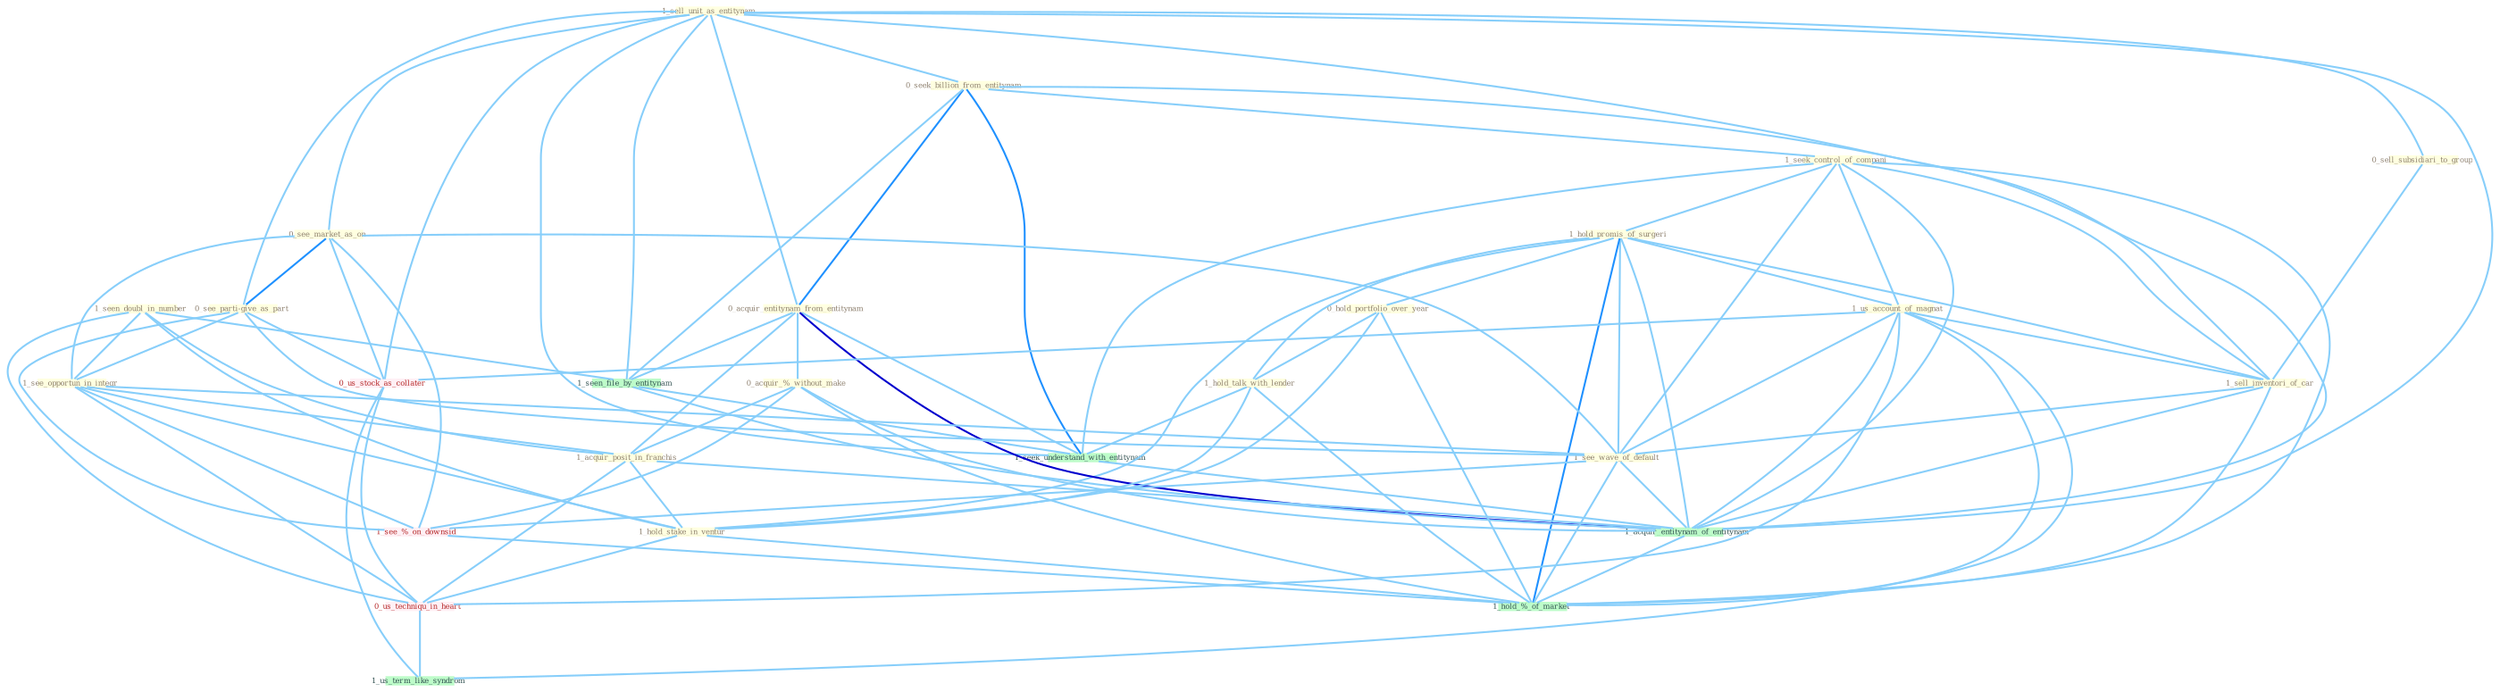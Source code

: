 Graph G{ 
    node
    [shape=polygon,style=filled,width=.5,height=.06,color="#BDFCC9",fixedsize=true,fontsize=4,
    fontcolor="#2f4f4f"];
    {node
    [color="#ffffe0", fontcolor="#8b7d6b"] "1_sell_unit_as_entitynam " "0_seek_billion_from_entitynam " "1_seek_control_of_compani " "1_hold_promis_of_surgeri " "0_see_market_as_on " "0_see_parti-give_as_part " "0_acquir_entitynam_from_entitynam " "0_hold_portfolio_over_year " "1_hold_talk_with_lender " "1_seen_doubl_in_number " "1_see_opportun_in_integr " "0_sell_subsidiari_to_group " "1_us_account_of_magnat " "1_sell_inventori_of_car " "0_acquir_%_without_make " "1_see_wave_of_default " "1_acquir_posit_in_franchis " "1_hold_stake_in_ventur "}
{node [color="#fff0f5", fontcolor="#b22222"] "0_us_stock_as_collater " "0_us_techniqu_in_heart " "1_see_%_on_downsid "}
edge [color="#B0E2FF"];

	"1_sell_unit_as_entitynam " -- "0_seek_billion_from_entitynam " [w="1", color="#87cefa" ];
	"1_sell_unit_as_entitynam " -- "0_see_market_as_on " [w="1", color="#87cefa" ];
	"1_sell_unit_as_entitynam " -- "0_see_parti-give_as_part " [w="1", color="#87cefa" ];
	"1_sell_unit_as_entitynam " -- "0_acquir_entitynam_from_entitynam " [w="1", color="#87cefa" ];
	"1_sell_unit_as_entitynam " -- "0_sell_subsidiari_to_group " [w="1", color="#87cefa" ];
	"1_sell_unit_as_entitynam " -- "1_sell_inventori_of_car " [w="1", color="#87cefa" ];
	"1_sell_unit_as_entitynam " -- "1_seen_file_by_entitynam " [w="1", color="#87cefa" ];
	"1_sell_unit_as_entitynam " -- "0_us_stock_as_collater " [w="1", color="#87cefa" ];
	"1_sell_unit_as_entitynam " -- "1_seek_understand_with_entitynam " [w="1", color="#87cefa" ];
	"1_sell_unit_as_entitynam " -- "1_acquir_entitynam_of_entitynam " [w="1", color="#87cefa" ];
	"0_seek_billion_from_entitynam " -- "1_seek_control_of_compani " [w="1", color="#87cefa" ];
	"0_seek_billion_from_entitynam " -- "0_acquir_entitynam_from_entitynam " [w="2", color="#1e90ff" , len=0.8];
	"0_seek_billion_from_entitynam " -- "1_seen_file_by_entitynam " [w="1", color="#87cefa" ];
	"0_seek_billion_from_entitynam " -- "1_seek_understand_with_entitynam " [w="2", color="#1e90ff" , len=0.8];
	"0_seek_billion_from_entitynam " -- "1_acquir_entitynam_of_entitynam " [w="1", color="#87cefa" ];
	"1_seek_control_of_compani " -- "1_hold_promis_of_surgeri " [w="1", color="#87cefa" ];
	"1_seek_control_of_compani " -- "1_us_account_of_magnat " [w="1", color="#87cefa" ];
	"1_seek_control_of_compani " -- "1_sell_inventori_of_car " [w="1", color="#87cefa" ];
	"1_seek_control_of_compani " -- "1_see_wave_of_default " [w="1", color="#87cefa" ];
	"1_seek_control_of_compani " -- "1_seek_understand_with_entitynam " [w="1", color="#87cefa" ];
	"1_seek_control_of_compani " -- "1_acquir_entitynam_of_entitynam " [w="1", color="#87cefa" ];
	"1_seek_control_of_compani " -- "1_hold_%_of_market " [w="1", color="#87cefa" ];
	"1_hold_promis_of_surgeri " -- "0_hold_portfolio_over_year " [w="1", color="#87cefa" ];
	"1_hold_promis_of_surgeri " -- "1_hold_talk_with_lender " [w="1", color="#87cefa" ];
	"1_hold_promis_of_surgeri " -- "1_us_account_of_magnat " [w="1", color="#87cefa" ];
	"1_hold_promis_of_surgeri " -- "1_sell_inventori_of_car " [w="1", color="#87cefa" ];
	"1_hold_promis_of_surgeri " -- "1_see_wave_of_default " [w="1", color="#87cefa" ];
	"1_hold_promis_of_surgeri " -- "1_hold_stake_in_ventur " [w="1", color="#87cefa" ];
	"1_hold_promis_of_surgeri " -- "1_acquir_entitynam_of_entitynam " [w="1", color="#87cefa" ];
	"1_hold_promis_of_surgeri " -- "1_hold_%_of_market " [w="2", color="#1e90ff" , len=0.8];
	"0_see_market_as_on " -- "0_see_parti-give_as_part " [w="2", color="#1e90ff" , len=0.8];
	"0_see_market_as_on " -- "1_see_opportun_in_integr " [w="1", color="#87cefa" ];
	"0_see_market_as_on " -- "1_see_wave_of_default " [w="1", color="#87cefa" ];
	"0_see_market_as_on " -- "0_us_stock_as_collater " [w="1", color="#87cefa" ];
	"0_see_market_as_on " -- "1_see_%_on_downsid " [w="1", color="#87cefa" ];
	"0_see_parti-give_as_part " -- "1_see_opportun_in_integr " [w="1", color="#87cefa" ];
	"0_see_parti-give_as_part " -- "1_see_wave_of_default " [w="1", color="#87cefa" ];
	"0_see_parti-give_as_part " -- "0_us_stock_as_collater " [w="1", color="#87cefa" ];
	"0_see_parti-give_as_part " -- "1_see_%_on_downsid " [w="1", color="#87cefa" ];
	"0_acquir_entitynam_from_entitynam " -- "0_acquir_%_without_make " [w="1", color="#87cefa" ];
	"0_acquir_entitynam_from_entitynam " -- "1_acquir_posit_in_franchis " [w="1", color="#87cefa" ];
	"0_acquir_entitynam_from_entitynam " -- "1_seen_file_by_entitynam " [w="1", color="#87cefa" ];
	"0_acquir_entitynam_from_entitynam " -- "1_seek_understand_with_entitynam " [w="1", color="#87cefa" ];
	"0_acquir_entitynam_from_entitynam " -- "1_acquir_entitynam_of_entitynam " [w="3", color="#0000cd" , len=0.6];
	"0_hold_portfolio_over_year " -- "1_hold_talk_with_lender " [w="1", color="#87cefa" ];
	"0_hold_portfolio_over_year " -- "1_hold_stake_in_ventur " [w="1", color="#87cefa" ];
	"0_hold_portfolio_over_year " -- "1_hold_%_of_market " [w="1", color="#87cefa" ];
	"1_hold_talk_with_lender " -- "1_hold_stake_in_ventur " [w="1", color="#87cefa" ];
	"1_hold_talk_with_lender " -- "1_seek_understand_with_entitynam " [w="1", color="#87cefa" ];
	"1_hold_talk_with_lender " -- "1_hold_%_of_market " [w="1", color="#87cefa" ];
	"1_seen_doubl_in_number " -- "1_see_opportun_in_integr " [w="1", color="#87cefa" ];
	"1_seen_doubl_in_number " -- "1_acquir_posit_in_franchis " [w="1", color="#87cefa" ];
	"1_seen_doubl_in_number " -- "1_hold_stake_in_ventur " [w="1", color="#87cefa" ];
	"1_seen_doubl_in_number " -- "1_seen_file_by_entitynam " [w="1", color="#87cefa" ];
	"1_seen_doubl_in_number " -- "0_us_techniqu_in_heart " [w="1", color="#87cefa" ];
	"1_see_opportun_in_integr " -- "1_see_wave_of_default " [w="1", color="#87cefa" ];
	"1_see_opportun_in_integr " -- "1_acquir_posit_in_franchis " [w="1", color="#87cefa" ];
	"1_see_opportun_in_integr " -- "1_hold_stake_in_ventur " [w="1", color="#87cefa" ];
	"1_see_opportun_in_integr " -- "0_us_techniqu_in_heart " [w="1", color="#87cefa" ];
	"1_see_opportun_in_integr " -- "1_see_%_on_downsid " [w="1", color="#87cefa" ];
	"0_sell_subsidiari_to_group " -- "1_sell_inventori_of_car " [w="1", color="#87cefa" ];
	"1_us_account_of_magnat " -- "1_sell_inventori_of_car " [w="1", color="#87cefa" ];
	"1_us_account_of_magnat " -- "1_see_wave_of_default " [w="1", color="#87cefa" ];
	"1_us_account_of_magnat " -- "0_us_stock_as_collater " [w="1", color="#87cefa" ];
	"1_us_account_of_magnat " -- "1_acquir_entitynam_of_entitynam " [w="1", color="#87cefa" ];
	"1_us_account_of_magnat " -- "0_us_techniqu_in_heart " [w="1", color="#87cefa" ];
	"1_us_account_of_magnat " -- "1_us_term_like_syndrom " [w="1", color="#87cefa" ];
	"1_us_account_of_magnat " -- "1_hold_%_of_market " [w="1", color="#87cefa" ];
	"1_sell_inventori_of_car " -- "1_see_wave_of_default " [w="1", color="#87cefa" ];
	"1_sell_inventori_of_car " -- "1_acquir_entitynam_of_entitynam " [w="1", color="#87cefa" ];
	"1_sell_inventori_of_car " -- "1_hold_%_of_market " [w="1", color="#87cefa" ];
	"0_acquir_%_without_make " -- "1_acquir_posit_in_franchis " [w="1", color="#87cefa" ];
	"0_acquir_%_without_make " -- "1_acquir_entitynam_of_entitynam " [w="1", color="#87cefa" ];
	"0_acquir_%_without_make " -- "1_see_%_on_downsid " [w="1", color="#87cefa" ];
	"0_acquir_%_without_make " -- "1_hold_%_of_market " [w="1", color="#87cefa" ];
	"1_see_wave_of_default " -- "1_acquir_entitynam_of_entitynam " [w="1", color="#87cefa" ];
	"1_see_wave_of_default " -- "1_see_%_on_downsid " [w="1", color="#87cefa" ];
	"1_see_wave_of_default " -- "1_hold_%_of_market " [w="1", color="#87cefa" ];
	"1_acquir_posit_in_franchis " -- "1_hold_stake_in_ventur " [w="1", color="#87cefa" ];
	"1_acquir_posit_in_franchis " -- "1_acquir_entitynam_of_entitynam " [w="1", color="#87cefa" ];
	"1_acquir_posit_in_franchis " -- "0_us_techniqu_in_heart " [w="1", color="#87cefa" ];
	"1_hold_stake_in_ventur " -- "0_us_techniqu_in_heart " [w="1", color="#87cefa" ];
	"1_hold_stake_in_ventur " -- "1_hold_%_of_market " [w="1", color="#87cefa" ];
	"1_seen_file_by_entitynam " -- "1_seek_understand_with_entitynam " [w="1", color="#87cefa" ];
	"1_seen_file_by_entitynam " -- "1_acquir_entitynam_of_entitynam " [w="1", color="#87cefa" ];
	"0_us_stock_as_collater " -- "0_us_techniqu_in_heart " [w="1", color="#87cefa" ];
	"0_us_stock_as_collater " -- "1_us_term_like_syndrom " [w="1", color="#87cefa" ];
	"1_seek_understand_with_entitynam " -- "1_acquir_entitynam_of_entitynam " [w="1", color="#87cefa" ];
	"1_acquir_entitynam_of_entitynam " -- "1_hold_%_of_market " [w="1", color="#87cefa" ];
	"0_us_techniqu_in_heart " -- "1_us_term_like_syndrom " [w="1", color="#87cefa" ];
	"1_see_%_on_downsid " -- "1_hold_%_of_market " [w="1", color="#87cefa" ];
}